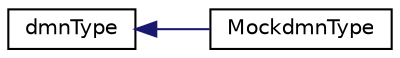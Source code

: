 digraph "Graphical Class Hierarchy"
{
 // LATEX_PDF_SIZE
  edge [fontname="Helvetica",fontsize="10",labelfontname="Helvetica",labelfontsize="10"];
  node [fontname="Helvetica",fontsize="10",shape=record];
  rankdir="LR";
  Node0 [label="dmnType",height=0.2,width=0.4,color="black", fillcolor="white", style="filled",URL="$classdmn_type.html",tooltip="Domain type is to keep track with element belong to which domain and also different physical quantiti..."];
  Node0 -> Node1 [dir="back",color="midnightblue",fontsize="10",style="solid",fontname="Helvetica"];
  Node1 [label="MockdmnType",height=0.2,width=0.4,color="black", fillcolor="white", style="filled",URL="$class_mockdmn_type.html",tooltip=" "];
}
